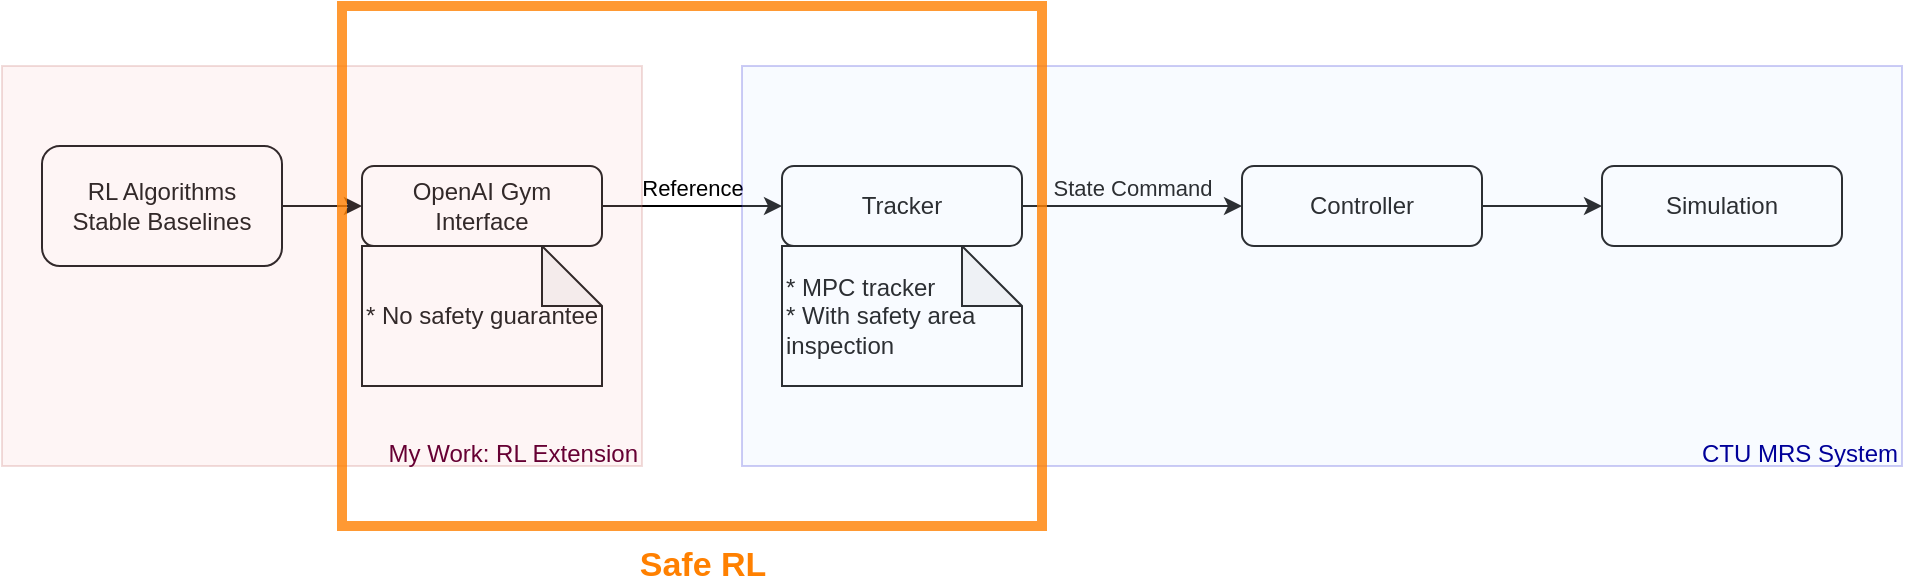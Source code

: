 <mxfile version="14.2.3" type="github">
  <diagram id="C5RBs43oDa-KdzZeNtuy" name="Page-1">
    <mxGraphModel dx="1449" dy="531" grid="1" gridSize="10" guides="1" tooltips="1" connect="1" arrows="1" fold="1" page="1" pageScale="1" pageWidth="827" pageHeight="1169" math="0" shadow="0">
      <root>
        <mxCell id="WIyWlLk6GJQsqaUBKTNV-0" />
        <mxCell id="WIyWlLk6GJQsqaUBKTNV-1" parent="WIyWlLk6GJQsqaUBKTNV-0" />
        <mxCell id="aC3AeVLk_dgK2Qy_Fmr2-13" value="* No safety guarantee" style="shape=note;whiteSpace=wrap;html=1;backgroundOutline=1;darkOpacity=0.05;align=left;" parent="WIyWlLk6GJQsqaUBKTNV-1" vertex="1">
          <mxGeometry x="40" y="350" width="120" height="70" as="geometry" />
        </mxCell>
        <mxCell id="EFHySIJ8iN5Y9Mp_iVeJ-1" value="Reference" style="edgeStyle=orthogonalEdgeStyle;rounded=0;orthogonalLoop=1;jettySize=auto;html=1;verticalAlign=bottom;" parent="WIyWlLk6GJQsqaUBKTNV-1" source="WIyWlLk6GJQsqaUBKTNV-3" target="EFHySIJ8iN5Y9Mp_iVeJ-0" edge="1">
          <mxGeometry relative="1" as="geometry" />
        </mxCell>
        <mxCell id="WIyWlLk6GJQsqaUBKTNV-3" value="OpenAI Gym Interface" style="rounded=1;whiteSpace=wrap;html=1;fontSize=12;glass=0;strokeWidth=1;shadow=0;" parent="WIyWlLk6GJQsqaUBKTNV-1" vertex="1">
          <mxGeometry x="40" y="310" width="120" height="40" as="geometry" />
        </mxCell>
        <mxCell id="aC3AeVLk_dgK2Qy_Fmr2-2" value="State Command" style="edgeStyle=orthogonalEdgeStyle;rounded=0;orthogonalLoop=1;jettySize=auto;html=1;verticalAlign=bottom;" parent="WIyWlLk6GJQsqaUBKTNV-1" source="EFHySIJ8iN5Y9Mp_iVeJ-0" target="EFHySIJ8iN5Y9Mp_iVeJ-2" edge="1">
          <mxGeometry relative="1" as="geometry" />
        </mxCell>
        <mxCell id="EFHySIJ8iN5Y9Mp_iVeJ-0" value="Tracker" style="rounded=1;whiteSpace=wrap;html=1;fontSize=12;glass=0;strokeWidth=1;shadow=0;" parent="WIyWlLk6GJQsqaUBKTNV-1" vertex="1">
          <mxGeometry x="250" y="310" width="120" height="40" as="geometry" />
        </mxCell>
        <mxCell id="aC3AeVLk_dgK2Qy_Fmr2-0" value="" style="edgeStyle=orthogonalEdgeStyle;rounded=0;orthogonalLoop=1;jettySize=auto;html=1;" parent="WIyWlLk6GJQsqaUBKTNV-1" source="EFHySIJ8iN5Y9Mp_iVeJ-2" target="EFHySIJ8iN5Y9Mp_iVeJ-4" edge="1">
          <mxGeometry relative="1" as="geometry" />
        </mxCell>
        <mxCell id="EFHySIJ8iN5Y9Mp_iVeJ-2" value="Controller" style="rounded=1;whiteSpace=wrap;html=1;fontSize=12;glass=0;strokeWidth=1;shadow=0;" parent="WIyWlLk6GJQsqaUBKTNV-1" vertex="1">
          <mxGeometry x="480" y="310" width="120" height="40" as="geometry" />
        </mxCell>
        <mxCell id="EFHySIJ8iN5Y9Mp_iVeJ-4" value="Simulation" style="rounded=1;whiteSpace=wrap;html=1;fontSize=12;glass=0;strokeWidth=1;shadow=0;" parent="WIyWlLk6GJQsqaUBKTNV-1" vertex="1">
          <mxGeometry x="660" y="310" width="120" height="40" as="geometry" />
        </mxCell>
        <mxCell id="aC3AeVLk_dgK2Qy_Fmr2-3" value="&lt;span&gt;* MPC tracker&lt;/span&gt;&lt;br&gt;&lt;span&gt;* With safety area inspection&lt;/span&gt;" style="shape=note;whiteSpace=wrap;html=1;backgroundOutline=1;darkOpacity=0.05;align=left;" parent="WIyWlLk6GJQsqaUBKTNV-1" vertex="1">
          <mxGeometry x="250" y="350" width="120" height="70" as="geometry" />
        </mxCell>
        <mxCell id="aC3AeVLk_dgK2Qy_Fmr2-5" value="&lt;blockquote style=&quot;margin: 0px 0px 0px 40px ; border: none ; padding: 0px&quot;&gt;&lt;br&gt;&lt;/blockquote&gt;&lt;blockquote style=&quot;margin: 0px 0px 0px 40px ; border: none ; padding: 0px&quot;&gt;&lt;br&gt;&lt;/blockquote&gt;&lt;blockquote style=&quot;margin: 0px 0px 0px 40px ; border: none ; padding: 0px&quot;&gt;&lt;br&gt;&lt;/blockquote&gt;&lt;blockquote style=&quot;margin: 0px 0px 0px 40px ; border: none ; padding: 0px&quot;&gt;&lt;br&gt;&lt;/blockquote&gt;&lt;blockquote style=&quot;margin: 0px 0px 0px 40px ; border: none ; padding: 0px&quot;&gt;&lt;br&gt;&lt;/blockquote&gt;&lt;blockquote style=&quot;margin: 0px 0px 0px 40px ; border: none ; padding: 0px&quot;&gt;&lt;br&gt;&lt;/blockquote&gt;&lt;blockquote style=&quot;margin: 0px 0px 0px 40px ; border: none ; padding: 0px&quot;&gt;&lt;br&gt;&lt;/blockquote&gt;&lt;blockquote style=&quot;margin: 0px 0px 0px 40px ; border: none ; padding: 0px&quot;&gt;&lt;br&gt;&lt;/blockquote&gt;&lt;blockquote style=&quot;margin: 0px 0px 0px 40px ; border: none ; padding: 0px&quot;&gt;&lt;br&gt;&lt;/blockquote&gt;&lt;blockquote style=&quot;margin: 0px 0px 0px 40px ; border: none ; padding: 0px&quot;&gt;&lt;br&gt;&lt;/blockquote&gt;&lt;blockquote style=&quot;margin: 0px 0px 0px 40px ; border: none ; padding: 0px&quot;&gt;&lt;br&gt;&lt;/blockquote&gt;&lt;blockquote style=&quot;margin: 0px 0px 0px 40px ; border: none ; padding: 0px&quot;&gt;&lt;br&gt;&lt;/blockquote&gt;&lt;blockquote style=&quot;margin: 0px 0px 0px 40px ; border: none ; padding: 0px&quot;&gt;&lt;br&gt;&lt;/blockquote&gt;&lt;blockquote style=&quot;margin: 0px 0px 0px 40px ; border: none ; padding: 0px&quot;&gt;&lt;font color=&quot;#000099&quot;&gt;CTU MRS System&lt;/font&gt;&lt;/blockquote&gt;" style="rounded=0;whiteSpace=wrap;html=1;fillColor=#dae8fc;opacity=20;strokeColor=#0000CC;align=right;" parent="WIyWlLk6GJQsqaUBKTNV-1" vertex="1">
          <mxGeometry x="230" y="260" width="580" height="200" as="geometry" />
        </mxCell>
        <mxCell id="aC3AeVLk_dgK2Qy_Fmr2-9" value="" style="edgeStyle=orthogonalEdgeStyle;rounded=0;orthogonalLoop=1;jettySize=auto;html=1;" parent="WIyWlLk6GJQsqaUBKTNV-1" source="aC3AeVLk_dgK2Qy_Fmr2-7" target="WIyWlLk6GJQsqaUBKTNV-3" edge="1">
          <mxGeometry relative="1" as="geometry" />
        </mxCell>
        <mxCell id="aC3AeVLk_dgK2Qy_Fmr2-7" value="RL Algorithms&lt;br&gt;Stable Baselines" style="rounded=1;whiteSpace=wrap;html=1;gradientColor=none;strokeColor=#000003;" parent="WIyWlLk6GJQsqaUBKTNV-1" vertex="1">
          <mxGeometry x="-120" y="300" width="120" height="60" as="geometry" />
        </mxCell>
        <mxCell id="aC3AeVLk_dgK2Qy_Fmr2-8" value="&lt;div&gt;&lt;span&gt;&lt;br&gt;&lt;/span&gt;&lt;/div&gt;&lt;div&gt;&lt;span&gt;&lt;br&gt;&lt;/span&gt;&lt;/div&gt;&lt;div&gt;&lt;span&gt;&lt;br&gt;&lt;/span&gt;&lt;/div&gt;&lt;div&gt;&lt;span&gt;&lt;br&gt;&lt;/span&gt;&lt;/div&gt;&lt;div&gt;&lt;span&gt;&lt;br&gt;&lt;/span&gt;&lt;/div&gt;&lt;div&gt;&lt;span&gt;&lt;br&gt;&lt;/span&gt;&lt;/div&gt;&lt;div&gt;&lt;span&gt;&lt;br&gt;&lt;/span&gt;&lt;/div&gt;&lt;div&gt;&lt;span&gt;&lt;br&gt;&lt;/span&gt;&lt;/div&gt;&lt;div&gt;&lt;span&gt;&lt;br&gt;&lt;/span&gt;&lt;/div&gt;&lt;div&gt;&lt;span&gt;&lt;br&gt;&lt;/span&gt;&lt;/div&gt;&lt;div&gt;&lt;span&gt;&lt;br&gt;&lt;/span&gt;&lt;/div&gt;&lt;div&gt;&lt;span&gt;&lt;br&gt;&lt;/span&gt;&lt;/div&gt;&lt;div&gt;&lt;span&gt;&lt;br&gt;&lt;/span&gt;&lt;/div&gt;&lt;div&gt;&lt;span&gt;&lt;font color=&quot;#660033&quot;&gt;My Work: RL Extension&lt;/font&gt;&lt;/span&gt;&lt;/div&gt;" style="rounded=0;whiteSpace=wrap;html=1;strokeColor=#b85450;opacity=20;fillColor=#f8cecc;align=right;" parent="WIyWlLk6GJQsqaUBKTNV-1" vertex="1">
          <mxGeometry x="-140" y="260" width="320" height="200" as="geometry" />
        </mxCell>
        <mxCell id="aC3AeVLk_dgK2Qy_Fmr2-11" value="" style="rounded=0;whiteSpace=wrap;html=1;strokeWidth=5;strokeColor=#FF8000;fillColor=none;opacity=80;" parent="WIyWlLk6GJQsqaUBKTNV-1" vertex="1">
          <mxGeometry x="30" y="230" width="350" height="260" as="geometry" />
        </mxCell>
        <mxCell id="aC3AeVLk_dgK2Qy_Fmr2-12" value="&lt;b&gt;&lt;font style=&quot;font-size: 17px&quot; color=&quot;#ff8000&quot;&gt;Safe RL&lt;/font&gt;&lt;/b&gt;" style="text;html=1;align=center;verticalAlign=middle;resizable=0;points=[];autosize=1;" parent="WIyWlLk6GJQsqaUBKTNV-1" vertex="1">
          <mxGeometry x="170" y="500" width="80" height="20" as="geometry" />
        </mxCell>
      </root>
    </mxGraphModel>
  </diagram>
</mxfile>
